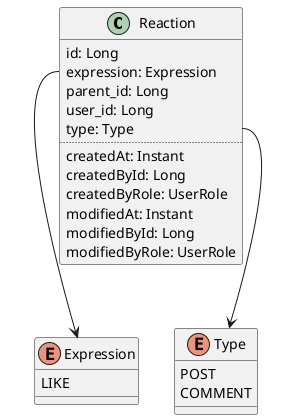 @startuml

class Reaction {
  id: Long
  expression: Expression
  parent_id: Long
  user_id: Long
  type: Type
  ..
  createdAt: Instant
  createdById: Long
  createdByRole: UserRole
  modifiedAt: Instant
  modifiedById: Long
  modifiedByRole: UserRole
}

enum Expression {
  LIKE
}

enum Type {
  POST
  COMMENT
}

Reaction::expression --> Expression
Reaction::type --> Type

@enduml